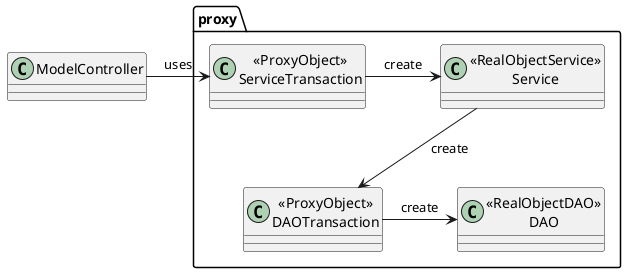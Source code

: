 @startuml
class ModelController {}
package proxy {
class "<<ProxyObject>>\nServiceTransaction" as ProxyService
class "<<RealObjectService>>\nService" as Service
class "<<RealObjectDAO>>\nDAO" as DAO
class "<<ProxyObject>>\nDAOTransaction" as Transactional
}
ModelController -> ProxyService : uses
ProxyService -> Service : create
Service -down-> Transactional : create
Transactional -> DAO : create
@enduml